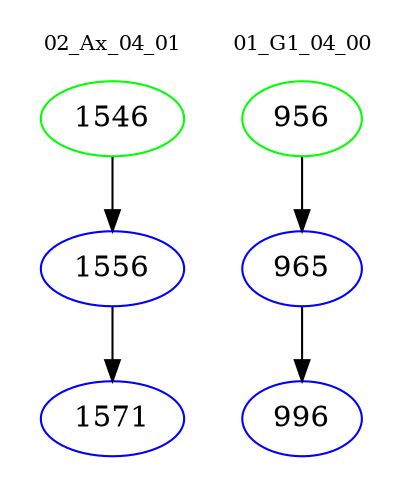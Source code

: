 digraph{
subgraph cluster_0 {
color = white
label = "02_Ax_04_01";
fontsize=10;
T0_1546 [label="1546", color="green"]
T0_1546 -> T0_1556 [color="black"]
T0_1556 [label="1556", color="blue"]
T0_1556 -> T0_1571 [color="black"]
T0_1571 [label="1571", color="blue"]
}
subgraph cluster_1 {
color = white
label = "01_G1_04_00";
fontsize=10;
T1_956 [label="956", color="green"]
T1_956 -> T1_965 [color="black"]
T1_965 [label="965", color="blue"]
T1_965 -> T1_996 [color="black"]
T1_996 [label="996", color="blue"]
}
}
